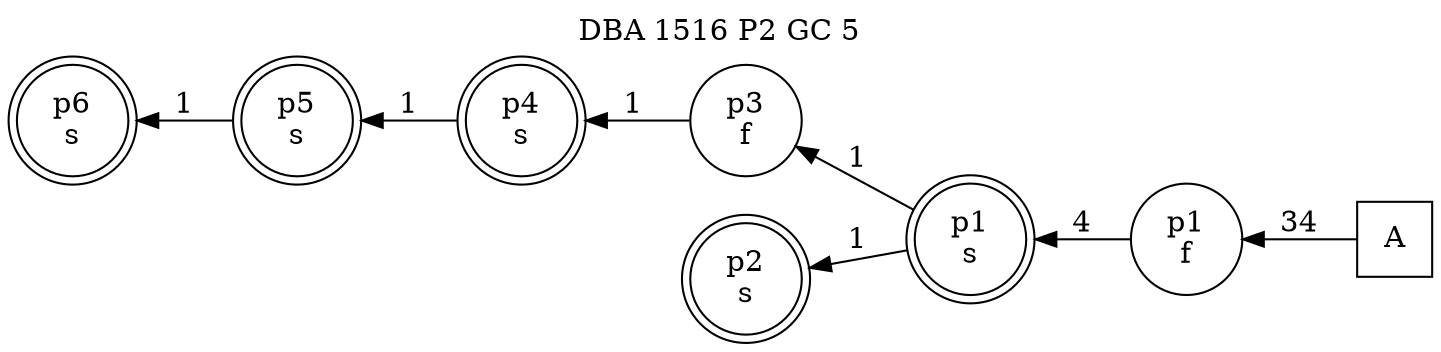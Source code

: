digraph DBA_1516_P2_GC_5_GOOD {
labelloc="tl"
label= " DBA 1516 P2 GC 5 "
rankdir="RL";
graph [ size=" 10 , 10 !"]

"A" [shape="square" label="A"]
"p1_f" [shape="circle" label="p1
f"]
"p1_s" [shape="doublecircle" label="p1
s"]
"p3_f" [shape="circle" label="p3
f"]
"p4_s" [shape="doublecircle" label="p4
s"]
"p5_s" [shape="doublecircle" label="p5
s"]
"p6_s" [shape="doublecircle" label="p6
s"]
"p2_s" [shape="doublecircle" label="p2
s"]
"A" -> "p1_f" [ label=34]
"p1_f" -> "p1_s" [ label=4]
"p1_s" -> "p3_f" [ label=1]
"p1_s" -> "p2_s" [ label=1]
"p3_f" -> "p4_s" [ label=1]
"p4_s" -> "p5_s" [ label=1]
"p5_s" -> "p6_s" [ label=1]
}
